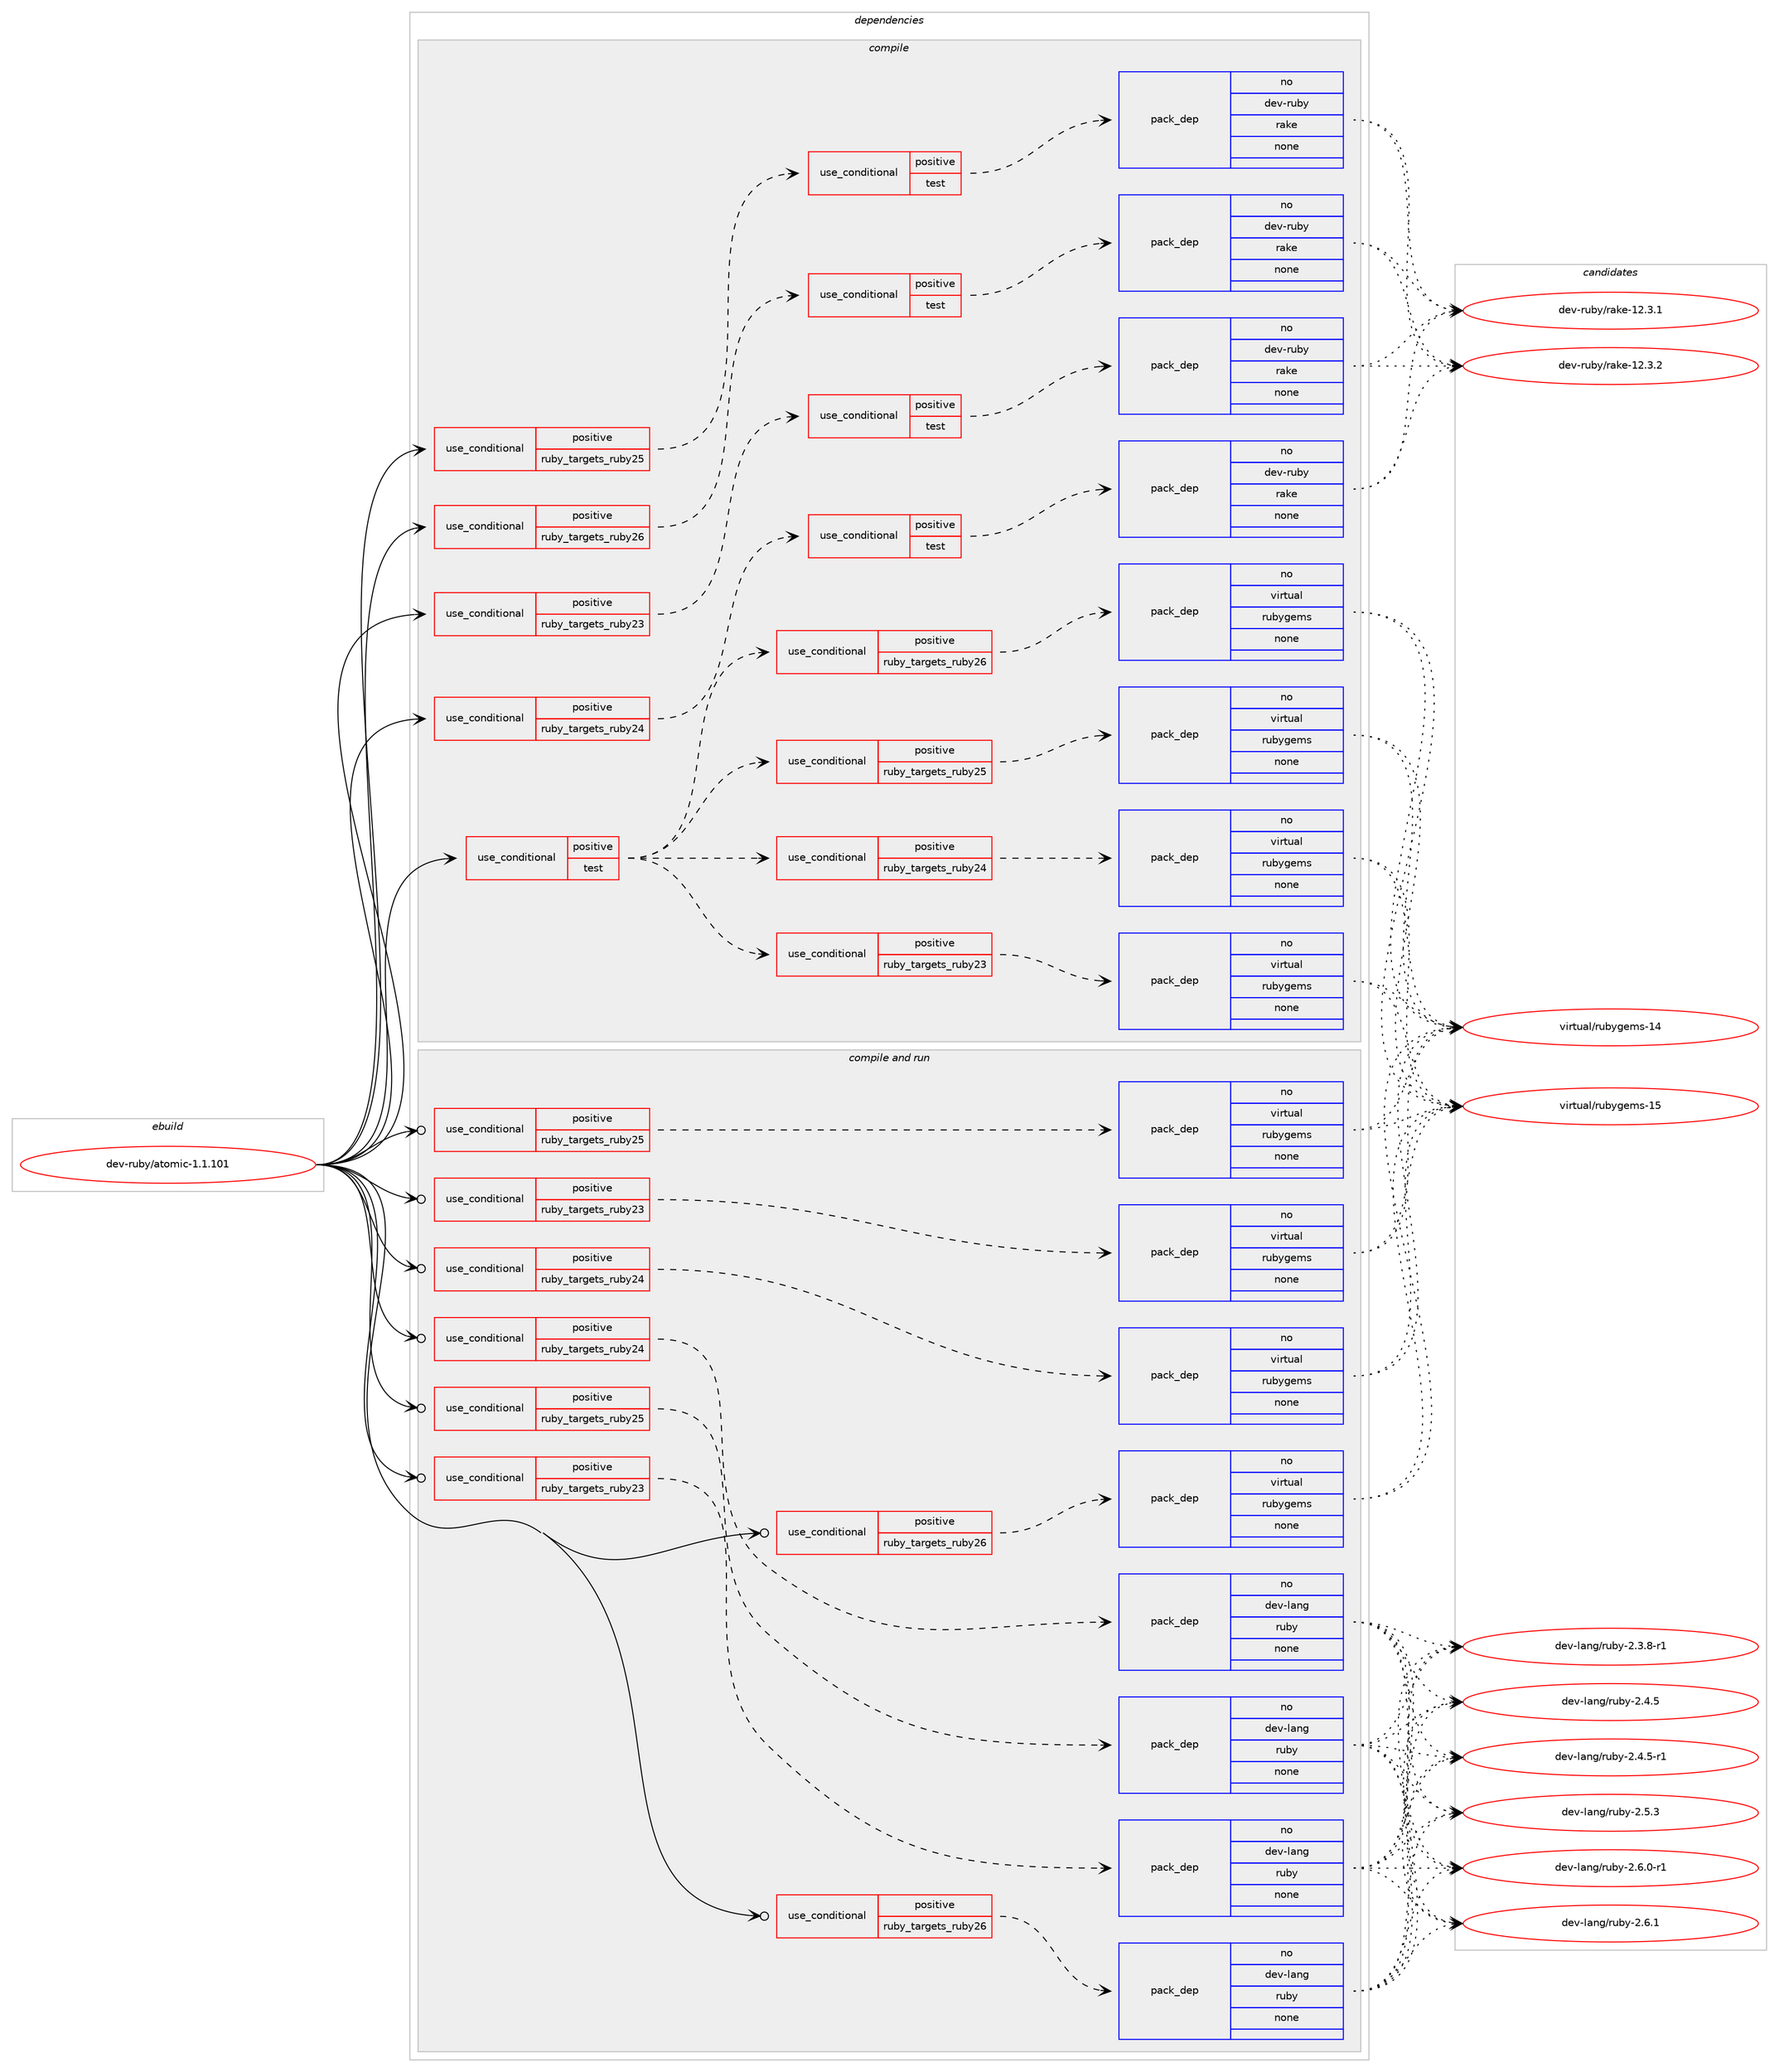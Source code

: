 digraph prolog {

# *************
# Graph options
# *************

newrank=true;
concentrate=true;
compound=true;
graph [rankdir=LR,fontname=Helvetica,fontsize=10,ranksep=1.5];#, ranksep=2.5, nodesep=0.2];
edge  [arrowhead=vee];
node  [fontname=Helvetica,fontsize=10];

# **********
# The ebuild
# **********

subgraph cluster_leftcol {
color=gray;
rank=same;
label=<<i>ebuild</i>>;
id [label="dev-ruby/atomic-1.1.101", color=red, width=4, href="../dev-ruby/atomic-1.1.101.svg"];
}

# ****************
# The dependencies
# ****************

subgraph cluster_midcol {
color=gray;
label=<<i>dependencies</i>>;
subgraph cluster_compile {
fillcolor="#eeeeee";
style=filled;
label=<<i>compile</i>>;
subgraph cond393970 {
dependency1482142 [label=<<TABLE BORDER="0" CELLBORDER="1" CELLSPACING="0" CELLPADDING="4"><TR><TD ROWSPAN="3" CELLPADDING="10">use_conditional</TD></TR><TR><TD>positive</TD></TR><TR><TD>ruby_targets_ruby23</TD></TR></TABLE>>, shape=none, color=red];
subgraph cond393971 {
dependency1482143 [label=<<TABLE BORDER="0" CELLBORDER="1" CELLSPACING="0" CELLPADDING="4"><TR><TD ROWSPAN="3" CELLPADDING="10">use_conditional</TD></TR><TR><TD>positive</TD></TR><TR><TD>test</TD></TR></TABLE>>, shape=none, color=red];
subgraph pack1064740 {
dependency1482144 [label=<<TABLE BORDER="0" CELLBORDER="1" CELLSPACING="0" CELLPADDING="4" WIDTH="220"><TR><TD ROWSPAN="6" CELLPADDING="30">pack_dep</TD></TR><TR><TD WIDTH="110">no</TD></TR><TR><TD>dev-ruby</TD></TR><TR><TD>rake</TD></TR><TR><TD>none</TD></TR><TR><TD></TD></TR></TABLE>>, shape=none, color=blue];
}
dependency1482143:e -> dependency1482144:w [weight=20,style="dashed",arrowhead="vee"];
}
dependency1482142:e -> dependency1482143:w [weight=20,style="dashed",arrowhead="vee"];
}
id:e -> dependency1482142:w [weight=20,style="solid",arrowhead="vee"];
subgraph cond393972 {
dependency1482145 [label=<<TABLE BORDER="0" CELLBORDER="1" CELLSPACING="0" CELLPADDING="4"><TR><TD ROWSPAN="3" CELLPADDING="10">use_conditional</TD></TR><TR><TD>positive</TD></TR><TR><TD>ruby_targets_ruby24</TD></TR></TABLE>>, shape=none, color=red];
subgraph cond393973 {
dependency1482146 [label=<<TABLE BORDER="0" CELLBORDER="1" CELLSPACING="0" CELLPADDING="4"><TR><TD ROWSPAN="3" CELLPADDING="10">use_conditional</TD></TR><TR><TD>positive</TD></TR><TR><TD>test</TD></TR></TABLE>>, shape=none, color=red];
subgraph pack1064741 {
dependency1482147 [label=<<TABLE BORDER="0" CELLBORDER="1" CELLSPACING="0" CELLPADDING="4" WIDTH="220"><TR><TD ROWSPAN="6" CELLPADDING="30">pack_dep</TD></TR><TR><TD WIDTH="110">no</TD></TR><TR><TD>dev-ruby</TD></TR><TR><TD>rake</TD></TR><TR><TD>none</TD></TR><TR><TD></TD></TR></TABLE>>, shape=none, color=blue];
}
dependency1482146:e -> dependency1482147:w [weight=20,style="dashed",arrowhead="vee"];
}
dependency1482145:e -> dependency1482146:w [weight=20,style="dashed",arrowhead="vee"];
}
id:e -> dependency1482145:w [weight=20,style="solid",arrowhead="vee"];
subgraph cond393974 {
dependency1482148 [label=<<TABLE BORDER="0" CELLBORDER="1" CELLSPACING="0" CELLPADDING="4"><TR><TD ROWSPAN="3" CELLPADDING="10">use_conditional</TD></TR><TR><TD>positive</TD></TR><TR><TD>ruby_targets_ruby25</TD></TR></TABLE>>, shape=none, color=red];
subgraph cond393975 {
dependency1482149 [label=<<TABLE BORDER="0" CELLBORDER="1" CELLSPACING="0" CELLPADDING="4"><TR><TD ROWSPAN="3" CELLPADDING="10">use_conditional</TD></TR><TR><TD>positive</TD></TR><TR><TD>test</TD></TR></TABLE>>, shape=none, color=red];
subgraph pack1064742 {
dependency1482150 [label=<<TABLE BORDER="0" CELLBORDER="1" CELLSPACING="0" CELLPADDING="4" WIDTH="220"><TR><TD ROWSPAN="6" CELLPADDING="30">pack_dep</TD></TR><TR><TD WIDTH="110">no</TD></TR><TR><TD>dev-ruby</TD></TR><TR><TD>rake</TD></TR><TR><TD>none</TD></TR><TR><TD></TD></TR></TABLE>>, shape=none, color=blue];
}
dependency1482149:e -> dependency1482150:w [weight=20,style="dashed",arrowhead="vee"];
}
dependency1482148:e -> dependency1482149:w [weight=20,style="dashed",arrowhead="vee"];
}
id:e -> dependency1482148:w [weight=20,style="solid",arrowhead="vee"];
subgraph cond393976 {
dependency1482151 [label=<<TABLE BORDER="0" CELLBORDER="1" CELLSPACING="0" CELLPADDING="4"><TR><TD ROWSPAN="3" CELLPADDING="10">use_conditional</TD></TR><TR><TD>positive</TD></TR><TR><TD>ruby_targets_ruby26</TD></TR></TABLE>>, shape=none, color=red];
subgraph cond393977 {
dependency1482152 [label=<<TABLE BORDER="0" CELLBORDER="1" CELLSPACING="0" CELLPADDING="4"><TR><TD ROWSPAN="3" CELLPADDING="10">use_conditional</TD></TR><TR><TD>positive</TD></TR><TR><TD>test</TD></TR></TABLE>>, shape=none, color=red];
subgraph pack1064743 {
dependency1482153 [label=<<TABLE BORDER="0" CELLBORDER="1" CELLSPACING="0" CELLPADDING="4" WIDTH="220"><TR><TD ROWSPAN="6" CELLPADDING="30">pack_dep</TD></TR><TR><TD WIDTH="110">no</TD></TR><TR><TD>dev-ruby</TD></TR><TR><TD>rake</TD></TR><TR><TD>none</TD></TR><TR><TD></TD></TR></TABLE>>, shape=none, color=blue];
}
dependency1482152:e -> dependency1482153:w [weight=20,style="dashed",arrowhead="vee"];
}
dependency1482151:e -> dependency1482152:w [weight=20,style="dashed",arrowhead="vee"];
}
id:e -> dependency1482151:w [weight=20,style="solid",arrowhead="vee"];
subgraph cond393978 {
dependency1482154 [label=<<TABLE BORDER="0" CELLBORDER="1" CELLSPACING="0" CELLPADDING="4"><TR><TD ROWSPAN="3" CELLPADDING="10">use_conditional</TD></TR><TR><TD>positive</TD></TR><TR><TD>test</TD></TR></TABLE>>, shape=none, color=red];
subgraph cond393979 {
dependency1482155 [label=<<TABLE BORDER="0" CELLBORDER="1" CELLSPACING="0" CELLPADDING="4"><TR><TD ROWSPAN="3" CELLPADDING="10">use_conditional</TD></TR><TR><TD>positive</TD></TR><TR><TD>ruby_targets_ruby23</TD></TR></TABLE>>, shape=none, color=red];
subgraph pack1064744 {
dependency1482156 [label=<<TABLE BORDER="0" CELLBORDER="1" CELLSPACING="0" CELLPADDING="4" WIDTH="220"><TR><TD ROWSPAN="6" CELLPADDING="30">pack_dep</TD></TR><TR><TD WIDTH="110">no</TD></TR><TR><TD>virtual</TD></TR><TR><TD>rubygems</TD></TR><TR><TD>none</TD></TR><TR><TD></TD></TR></TABLE>>, shape=none, color=blue];
}
dependency1482155:e -> dependency1482156:w [weight=20,style="dashed",arrowhead="vee"];
}
dependency1482154:e -> dependency1482155:w [weight=20,style="dashed",arrowhead="vee"];
subgraph cond393980 {
dependency1482157 [label=<<TABLE BORDER="0" CELLBORDER="1" CELLSPACING="0" CELLPADDING="4"><TR><TD ROWSPAN="3" CELLPADDING="10">use_conditional</TD></TR><TR><TD>positive</TD></TR><TR><TD>ruby_targets_ruby24</TD></TR></TABLE>>, shape=none, color=red];
subgraph pack1064745 {
dependency1482158 [label=<<TABLE BORDER="0" CELLBORDER="1" CELLSPACING="0" CELLPADDING="4" WIDTH="220"><TR><TD ROWSPAN="6" CELLPADDING="30">pack_dep</TD></TR><TR><TD WIDTH="110">no</TD></TR><TR><TD>virtual</TD></TR><TR><TD>rubygems</TD></TR><TR><TD>none</TD></TR><TR><TD></TD></TR></TABLE>>, shape=none, color=blue];
}
dependency1482157:e -> dependency1482158:w [weight=20,style="dashed",arrowhead="vee"];
}
dependency1482154:e -> dependency1482157:w [weight=20,style="dashed",arrowhead="vee"];
subgraph cond393981 {
dependency1482159 [label=<<TABLE BORDER="0" CELLBORDER="1" CELLSPACING="0" CELLPADDING="4"><TR><TD ROWSPAN="3" CELLPADDING="10">use_conditional</TD></TR><TR><TD>positive</TD></TR><TR><TD>ruby_targets_ruby25</TD></TR></TABLE>>, shape=none, color=red];
subgraph pack1064746 {
dependency1482160 [label=<<TABLE BORDER="0" CELLBORDER="1" CELLSPACING="0" CELLPADDING="4" WIDTH="220"><TR><TD ROWSPAN="6" CELLPADDING="30">pack_dep</TD></TR><TR><TD WIDTH="110">no</TD></TR><TR><TD>virtual</TD></TR><TR><TD>rubygems</TD></TR><TR><TD>none</TD></TR><TR><TD></TD></TR></TABLE>>, shape=none, color=blue];
}
dependency1482159:e -> dependency1482160:w [weight=20,style="dashed",arrowhead="vee"];
}
dependency1482154:e -> dependency1482159:w [weight=20,style="dashed",arrowhead="vee"];
subgraph cond393982 {
dependency1482161 [label=<<TABLE BORDER="0" CELLBORDER="1" CELLSPACING="0" CELLPADDING="4"><TR><TD ROWSPAN="3" CELLPADDING="10">use_conditional</TD></TR><TR><TD>positive</TD></TR><TR><TD>ruby_targets_ruby26</TD></TR></TABLE>>, shape=none, color=red];
subgraph pack1064747 {
dependency1482162 [label=<<TABLE BORDER="0" CELLBORDER="1" CELLSPACING="0" CELLPADDING="4" WIDTH="220"><TR><TD ROWSPAN="6" CELLPADDING="30">pack_dep</TD></TR><TR><TD WIDTH="110">no</TD></TR><TR><TD>virtual</TD></TR><TR><TD>rubygems</TD></TR><TR><TD>none</TD></TR><TR><TD></TD></TR></TABLE>>, shape=none, color=blue];
}
dependency1482161:e -> dependency1482162:w [weight=20,style="dashed",arrowhead="vee"];
}
dependency1482154:e -> dependency1482161:w [weight=20,style="dashed",arrowhead="vee"];
}
id:e -> dependency1482154:w [weight=20,style="solid",arrowhead="vee"];
}
subgraph cluster_compileandrun {
fillcolor="#eeeeee";
style=filled;
label=<<i>compile and run</i>>;
subgraph cond393983 {
dependency1482163 [label=<<TABLE BORDER="0" CELLBORDER="1" CELLSPACING="0" CELLPADDING="4"><TR><TD ROWSPAN="3" CELLPADDING="10">use_conditional</TD></TR><TR><TD>positive</TD></TR><TR><TD>ruby_targets_ruby23</TD></TR></TABLE>>, shape=none, color=red];
subgraph pack1064748 {
dependency1482164 [label=<<TABLE BORDER="0" CELLBORDER="1" CELLSPACING="0" CELLPADDING="4" WIDTH="220"><TR><TD ROWSPAN="6" CELLPADDING="30">pack_dep</TD></TR><TR><TD WIDTH="110">no</TD></TR><TR><TD>dev-lang</TD></TR><TR><TD>ruby</TD></TR><TR><TD>none</TD></TR><TR><TD></TD></TR></TABLE>>, shape=none, color=blue];
}
dependency1482163:e -> dependency1482164:w [weight=20,style="dashed",arrowhead="vee"];
}
id:e -> dependency1482163:w [weight=20,style="solid",arrowhead="odotvee"];
subgraph cond393984 {
dependency1482165 [label=<<TABLE BORDER="0" CELLBORDER="1" CELLSPACING="0" CELLPADDING="4"><TR><TD ROWSPAN="3" CELLPADDING="10">use_conditional</TD></TR><TR><TD>positive</TD></TR><TR><TD>ruby_targets_ruby23</TD></TR></TABLE>>, shape=none, color=red];
subgraph pack1064749 {
dependency1482166 [label=<<TABLE BORDER="0" CELLBORDER="1" CELLSPACING="0" CELLPADDING="4" WIDTH="220"><TR><TD ROWSPAN="6" CELLPADDING="30">pack_dep</TD></TR><TR><TD WIDTH="110">no</TD></TR><TR><TD>virtual</TD></TR><TR><TD>rubygems</TD></TR><TR><TD>none</TD></TR><TR><TD></TD></TR></TABLE>>, shape=none, color=blue];
}
dependency1482165:e -> dependency1482166:w [weight=20,style="dashed",arrowhead="vee"];
}
id:e -> dependency1482165:w [weight=20,style="solid",arrowhead="odotvee"];
subgraph cond393985 {
dependency1482167 [label=<<TABLE BORDER="0" CELLBORDER="1" CELLSPACING="0" CELLPADDING="4"><TR><TD ROWSPAN="3" CELLPADDING="10">use_conditional</TD></TR><TR><TD>positive</TD></TR><TR><TD>ruby_targets_ruby24</TD></TR></TABLE>>, shape=none, color=red];
subgraph pack1064750 {
dependency1482168 [label=<<TABLE BORDER="0" CELLBORDER="1" CELLSPACING="0" CELLPADDING="4" WIDTH="220"><TR><TD ROWSPAN="6" CELLPADDING="30">pack_dep</TD></TR><TR><TD WIDTH="110">no</TD></TR><TR><TD>dev-lang</TD></TR><TR><TD>ruby</TD></TR><TR><TD>none</TD></TR><TR><TD></TD></TR></TABLE>>, shape=none, color=blue];
}
dependency1482167:e -> dependency1482168:w [weight=20,style="dashed",arrowhead="vee"];
}
id:e -> dependency1482167:w [weight=20,style="solid",arrowhead="odotvee"];
subgraph cond393986 {
dependency1482169 [label=<<TABLE BORDER="0" CELLBORDER="1" CELLSPACING="0" CELLPADDING="4"><TR><TD ROWSPAN="3" CELLPADDING="10">use_conditional</TD></TR><TR><TD>positive</TD></TR><TR><TD>ruby_targets_ruby24</TD></TR></TABLE>>, shape=none, color=red];
subgraph pack1064751 {
dependency1482170 [label=<<TABLE BORDER="0" CELLBORDER="1" CELLSPACING="0" CELLPADDING="4" WIDTH="220"><TR><TD ROWSPAN="6" CELLPADDING="30">pack_dep</TD></TR><TR><TD WIDTH="110">no</TD></TR><TR><TD>virtual</TD></TR><TR><TD>rubygems</TD></TR><TR><TD>none</TD></TR><TR><TD></TD></TR></TABLE>>, shape=none, color=blue];
}
dependency1482169:e -> dependency1482170:w [weight=20,style="dashed",arrowhead="vee"];
}
id:e -> dependency1482169:w [weight=20,style="solid",arrowhead="odotvee"];
subgraph cond393987 {
dependency1482171 [label=<<TABLE BORDER="0" CELLBORDER="1" CELLSPACING="0" CELLPADDING="4"><TR><TD ROWSPAN="3" CELLPADDING="10">use_conditional</TD></TR><TR><TD>positive</TD></TR><TR><TD>ruby_targets_ruby25</TD></TR></TABLE>>, shape=none, color=red];
subgraph pack1064752 {
dependency1482172 [label=<<TABLE BORDER="0" CELLBORDER="1" CELLSPACING="0" CELLPADDING="4" WIDTH="220"><TR><TD ROWSPAN="6" CELLPADDING="30">pack_dep</TD></TR><TR><TD WIDTH="110">no</TD></TR><TR><TD>dev-lang</TD></TR><TR><TD>ruby</TD></TR><TR><TD>none</TD></TR><TR><TD></TD></TR></TABLE>>, shape=none, color=blue];
}
dependency1482171:e -> dependency1482172:w [weight=20,style="dashed",arrowhead="vee"];
}
id:e -> dependency1482171:w [weight=20,style="solid",arrowhead="odotvee"];
subgraph cond393988 {
dependency1482173 [label=<<TABLE BORDER="0" CELLBORDER="1" CELLSPACING="0" CELLPADDING="4"><TR><TD ROWSPAN="3" CELLPADDING="10">use_conditional</TD></TR><TR><TD>positive</TD></TR><TR><TD>ruby_targets_ruby25</TD></TR></TABLE>>, shape=none, color=red];
subgraph pack1064753 {
dependency1482174 [label=<<TABLE BORDER="0" CELLBORDER="1" CELLSPACING="0" CELLPADDING="4" WIDTH="220"><TR><TD ROWSPAN="6" CELLPADDING="30">pack_dep</TD></TR><TR><TD WIDTH="110">no</TD></TR><TR><TD>virtual</TD></TR><TR><TD>rubygems</TD></TR><TR><TD>none</TD></TR><TR><TD></TD></TR></TABLE>>, shape=none, color=blue];
}
dependency1482173:e -> dependency1482174:w [weight=20,style="dashed",arrowhead="vee"];
}
id:e -> dependency1482173:w [weight=20,style="solid",arrowhead="odotvee"];
subgraph cond393989 {
dependency1482175 [label=<<TABLE BORDER="0" CELLBORDER="1" CELLSPACING="0" CELLPADDING="4"><TR><TD ROWSPAN="3" CELLPADDING="10">use_conditional</TD></TR><TR><TD>positive</TD></TR><TR><TD>ruby_targets_ruby26</TD></TR></TABLE>>, shape=none, color=red];
subgraph pack1064754 {
dependency1482176 [label=<<TABLE BORDER="0" CELLBORDER="1" CELLSPACING="0" CELLPADDING="4" WIDTH="220"><TR><TD ROWSPAN="6" CELLPADDING="30">pack_dep</TD></TR><TR><TD WIDTH="110">no</TD></TR><TR><TD>dev-lang</TD></TR><TR><TD>ruby</TD></TR><TR><TD>none</TD></TR><TR><TD></TD></TR></TABLE>>, shape=none, color=blue];
}
dependency1482175:e -> dependency1482176:w [weight=20,style="dashed",arrowhead="vee"];
}
id:e -> dependency1482175:w [weight=20,style="solid",arrowhead="odotvee"];
subgraph cond393990 {
dependency1482177 [label=<<TABLE BORDER="0" CELLBORDER="1" CELLSPACING="0" CELLPADDING="4"><TR><TD ROWSPAN="3" CELLPADDING="10">use_conditional</TD></TR><TR><TD>positive</TD></TR><TR><TD>ruby_targets_ruby26</TD></TR></TABLE>>, shape=none, color=red];
subgraph pack1064755 {
dependency1482178 [label=<<TABLE BORDER="0" CELLBORDER="1" CELLSPACING="0" CELLPADDING="4" WIDTH="220"><TR><TD ROWSPAN="6" CELLPADDING="30">pack_dep</TD></TR><TR><TD WIDTH="110">no</TD></TR><TR><TD>virtual</TD></TR><TR><TD>rubygems</TD></TR><TR><TD>none</TD></TR><TR><TD></TD></TR></TABLE>>, shape=none, color=blue];
}
dependency1482177:e -> dependency1482178:w [weight=20,style="dashed",arrowhead="vee"];
}
id:e -> dependency1482177:w [weight=20,style="solid",arrowhead="odotvee"];
}
subgraph cluster_run {
fillcolor="#eeeeee";
style=filled;
label=<<i>run</i>>;
}
}

# **************
# The candidates
# **************

subgraph cluster_choices {
rank=same;
color=gray;
label=<<i>candidates</i>>;

subgraph choice1064740 {
color=black;
nodesep=1;
choice1001011184511411798121471149710710145495046514649 [label="dev-ruby/rake-12.3.1", color=red, width=4,href="../dev-ruby/rake-12.3.1.svg"];
choice1001011184511411798121471149710710145495046514650 [label="dev-ruby/rake-12.3.2", color=red, width=4,href="../dev-ruby/rake-12.3.2.svg"];
dependency1482144:e -> choice1001011184511411798121471149710710145495046514649:w [style=dotted,weight="100"];
dependency1482144:e -> choice1001011184511411798121471149710710145495046514650:w [style=dotted,weight="100"];
}
subgraph choice1064741 {
color=black;
nodesep=1;
choice1001011184511411798121471149710710145495046514649 [label="dev-ruby/rake-12.3.1", color=red, width=4,href="../dev-ruby/rake-12.3.1.svg"];
choice1001011184511411798121471149710710145495046514650 [label="dev-ruby/rake-12.3.2", color=red, width=4,href="../dev-ruby/rake-12.3.2.svg"];
dependency1482147:e -> choice1001011184511411798121471149710710145495046514649:w [style=dotted,weight="100"];
dependency1482147:e -> choice1001011184511411798121471149710710145495046514650:w [style=dotted,weight="100"];
}
subgraph choice1064742 {
color=black;
nodesep=1;
choice1001011184511411798121471149710710145495046514649 [label="dev-ruby/rake-12.3.1", color=red, width=4,href="../dev-ruby/rake-12.3.1.svg"];
choice1001011184511411798121471149710710145495046514650 [label="dev-ruby/rake-12.3.2", color=red, width=4,href="../dev-ruby/rake-12.3.2.svg"];
dependency1482150:e -> choice1001011184511411798121471149710710145495046514649:w [style=dotted,weight="100"];
dependency1482150:e -> choice1001011184511411798121471149710710145495046514650:w [style=dotted,weight="100"];
}
subgraph choice1064743 {
color=black;
nodesep=1;
choice1001011184511411798121471149710710145495046514649 [label="dev-ruby/rake-12.3.1", color=red, width=4,href="../dev-ruby/rake-12.3.1.svg"];
choice1001011184511411798121471149710710145495046514650 [label="dev-ruby/rake-12.3.2", color=red, width=4,href="../dev-ruby/rake-12.3.2.svg"];
dependency1482153:e -> choice1001011184511411798121471149710710145495046514649:w [style=dotted,weight="100"];
dependency1482153:e -> choice1001011184511411798121471149710710145495046514650:w [style=dotted,weight="100"];
}
subgraph choice1064744 {
color=black;
nodesep=1;
choice118105114116117971084711411798121103101109115454952 [label="virtual/rubygems-14", color=red, width=4,href="../virtual/rubygems-14.svg"];
choice118105114116117971084711411798121103101109115454953 [label="virtual/rubygems-15", color=red, width=4,href="../virtual/rubygems-15.svg"];
dependency1482156:e -> choice118105114116117971084711411798121103101109115454952:w [style=dotted,weight="100"];
dependency1482156:e -> choice118105114116117971084711411798121103101109115454953:w [style=dotted,weight="100"];
}
subgraph choice1064745 {
color=black;
nodesep=1;
choice118105114116117971084711411798121103101109115454952 [label="virtual/rubygems-14", color=red, width=4,href="../virtual/rubygems-14.svg"];
choice118105114116117971084711411798121103101109115454953 [label="virtual/rubygems-15", color=red, width=4,href="../virtual/rubygems-15.svg"];
dependency1482158:e -> choice118105114116117971084711411798121103101109115454952:w [style=dotted,weight="100"];
dependency1482158:e -> choice118105114116117971084711411798121103101109115454953:w [style=dotted,weight="100"];
}
subgraph choice1064746 {
color=black;
nodesep=1;
choice118105114116117971084711411798121103101109115454952 [label="virtual/rubygems-14", color=red, width=4,href="../virtual/rubygems-14.svg"];
choice118105114116117971084711411798121103101109115454953 [label="virtual/rubygems-15", color=red, width=4,href="../virtual/rubygems-15.svg"];
dependency1482160:e -> choice118105114116117971084711411798121103101109115454952:w [style=dotted,weight="100"];
dependency1482160:e -> choice118105114116117971084711411798121103101109115454953:w [style=dotted,weight="100"];
}
subgraph choice1064747 {
color=black;
nodesep=1;
choice118105114116117971084711411798121103101109115454952 [label="virtual/rubygems-14", color=red, width=4,href="../virtual/rubygems-14.svg"];
choice118105114116117971084711411798121103101109115454953 [label="virtual/rubygems-15", color=red, width=4,href="../virtual/rubygems-15.svg"];
dependency1482162:e -> choice118105114116117971084711411798121103101109115454952:w [style=dotted,weight="100"];
dependency1482162:e -> choice118105114116117971084711411798121103101109115454953:w [style=dotted,weight="100"];
}
subgraph choice1064748 {
color=black;
nodesep=1;
choice100101118451089711010347114117981214550465146564511449 [label="dev-lang/ruby-2.3.8-r1", color=red, width=4,href="../dev-lang/ruby-2.3.8-r1.svg"];
choice10010111845108971101034711411798121455046524653 [label="dev-lang/ruby-2.4.5", color=red, width=4,href="../dev-lang/ruby-2.4.5.svg"];
choice100101118451089711010347114117981214550465246534511449 [label="dev-lang/ruby-2.4.5-r1", color=red, width=4,href="../dev-lang/ruby-2.4.5-r1.svg"];
choice10010111845108971101034711411798121455046534651 [label="dev-lang/ruby-2.5.3", color=red, width=4,href="../dev-lang/ruby-2.5.3.svg"];
choice100101118451089711010347114117981214550465446484511449 [label="dev-lang/ruby-2.6.0-r1", color=red, width=4,href="../dev-lang/ruby-2.6.0-r1.svg"];
choice10010111845108971101034711411798121455046544649 [label="dev-lang/ruby-2.6.1", color=red, width=4,href="../dev-lang/ruby-2.6.1.svg"];
dependency1482164:e -> choice100101118451089711010347114117981214550465146564511449:w [style=dotted,weight="100"];
dependency1482164:e -> choice10010111845108971101034711411798121455046524653:w [style=dotted,weight="100"];
dependency1482164:e -> choice100101118451089711010347114117981214550465246534511449:w [style=dotted,weight="100"];
dependency1482164:e -> choice10010111845108971101034711411798121455046534651:w [style=dotted,weight="100"];
dependency1482164:e -> choice100101118451089711010347114117981214550465446484511449:w [style=dotted,weight="100"];
dependency1482164:e -> choice10010111845108971101034711411798121455046544649:w [style=dotted,weight="100"];
}
subgraph choice1064749 {
color=black;
nodesep=1;
choice118105114116117971084711411798121103101109115454952 [label="virtual/rubygems-14", color=red, width=4,href="../virtual/rubygems-14.svg"];
choice118105114116117971084711411798121103101109115454953 [label="virtual/rubygems-15", color=red, width=4,href="../virtual/rubygems-15.svg"];
dependency1482166:e -> choice118105114116117971084711411798121103101109115454952:w [style=dotted,weight="100"];
dependency1482166:e -> choice118105114116117971084711411798121103101109115454953:w [style=dotted,weight="100"];
}
subgraph choice1064750 {
color=black;
nodesep=1;
choice100101118451089711010347114117981214550465146564511449 [label="dev-lang/ruby-2.3.8-r1", color=red, width=4,href="../dev-lang/ruby-2.3.8-r1.svg"];
choice10010111845108971101034711411798121455046524653 [label="dev-lang/ruby-2.4.5", color=red, width=4,href="../dev-lang/ruby-2.4.5.svg"];
choice100101118451089711010347114117981214550465246534511449 [label="dev-lang/ruby-2.4.5-r1", color=red, width=4,href="../dev-lang/ruby-2.4.5-r1.svg"];
choice10010111845108971101034711411798121455046534651 [label="dev-lang/ruby-2.5.3", color=red, width=4,href="../dev-lang/ruby-2.5.3.svg"];
choice100101118451089711010347114117981214550465446484511449 [label="dev-lang/ruby-2.6.0-r1", color=red, width=4,href="../dev-lang/ruby-2.6.0-r1.svg"];
choice10010111845108971101034711411798121455046544649 [label="dev-lang/ruby-2.6.1", color=red, width=4,href="../dev-lang/ruby-2.6.1.svg"];
dependency1482168:e -> choice100101118451089711010347114117981214550465146564511449:w [style=dotted,weight="100"];
dependency1482168:e -> choice10010111845108971101034711411798121455046524653:w [style=dotted,weight="100"];
dependency1482168:e -> choice100101118451089711010347114117981214550465246534511449:w [style=dotted,weight="100"];
dependency1482168:e -> choice10010111845108971101034711411798121455046534651:w [style=dotted,weight="100"];
dependency1482168:e -> choice100101118451089711010347114117981214550465446484511449:w [style=dotted,weight="100"];
dependency1482168:e -> choice10010111845108971101034711411798121455046544649:w [style=dotted,weight="100"];
}
subgraph choice1064751 {
color=black;
nodesep=1;
choice118105114116117971084711411798121103101109115454952 [label="virtual/rubygems-14", color=red, width=4,href="../virtual/rubygems-14.svg"];
choice118105114116117971084711411798121103101109115454953 [label="virtual/rubygems-15", color=red, width=4,href="../virtual/rubygems-15.svg"];
dependency1482170:e -> choice118105114116117971084711411798121103101109115454952:w [style=dotted,weight="100"];
dependency1482170:e -> choice118105114116117971084711411798121103101109115454953:w [style=dotted,weight="100"];
}
subgraph choice1064752 {
color=black;
nodesep=1;
choice100101118451089711010347114117981214550465146564511449 [label="dev-lang/ruby-2.3.8-r1", color=red, width=4,href="../dev-lang/ruby-2.3.8-r1.svg"];
choice10010111845108971101034711411798121455046524653 [label="dev-lang/ruby-2.4.5", color=red, width=4,href="../dev-lang/ruby-2.4.5.svg"];
choice100101118451089711010347114117981214550465246534511449 [label="dev-lang/ruby-2.4.5-r1", color=red, width=4,href="../dev-lang/ruby-2.4.5-r1.svg"];
choice10010111845108971101034711411798121455046534651 [label="dev-lang/ruby-2.5.3", color=red, width=4,href="../dev-lang/ruby-2.5.3.svg"];
choice100101118451089711010347114117981214550465446484511449 [label="dev-lang/ruby-2.6.0-r1", color=red, width=4,href="../dev-lang/ruby-2.6.0-r1.svg"];
choice10010111845108971101034711411798121455046544649 [label="dev-lang/ruby-2.6.1", color=red, width=4,href="../dev-lang/ruby-2.6.1.svg"];
dependency1482172:e -> choice100101118451089711010347114117981214550465146564511449:w [style=dotted,weight="100"];
dependency1482172:e -> choice10010111845108971101034711411798121455046524653:w [style=dotted,weight="100"];
dependency1482172:e -> choice100101118451089711010347114117981214550465246534511449:w [style=dotted,weight="100"];
dependency1482172:e -> choice10010111845108971101034711411798121455046534651:w [style=dotted,weight="100"];
dependency1482172:e -> choice100101118451089711010347114117981214550465446484511449:w [style=dotted,weight="100"];
dependency1482172:e -> choice10010111845108971101034711411798121455046544649:w [style=dotted,weight="100"];
}
subgraph choice1064753 {
color=black;
nodesep=1;
choice118105114116117971084711411798121103101109115454952 [label="virtual/rubygems-14", color=red, width=4,href="../virtual/rubygems-14.svg"];
choice118105114116117971084711411798121103101109115454953 [label="virtual/rubygems-15", color=red, width=4,href="../virtual/rubygems-15.svg"];
dependency1482174:e -> choice118105114116117971084711411798121103101109115454952:w [style=dotted,weight="100"];
dependency1482174:e -> choice118105114116117971084711411798121103101109115454953:w [style=dotted,weight="100"];
}
subgraph choice1064754 {
color=black;
nodesep=1;
choice100101118451089711010347114117981214550465146564511449 [label="dev-lang/ruby-2.3.8-r1", color=red, width=4,href="../dev-lang/ruby-2.3.8-r1.svg"];
choice10010111845108971101034711411798121455046524653 [label="dev-lang/ruby-2.4.5", color=red, width=4,href="../dev-lang/ruby-2.4.5.svg"];
choice100101118451089711010347114117981214550465246534511449 [label="dev-lang/ruby-2.4.5-r1", color=red, width=4,href="../dev-lang/ruby-2.4.5-r1.svg"];
choice10010111845108971101034711411798121455046534651 [label="dev-lang/ruby-2.5.3", color=red, width=4,href="../dev-lang/ruby-2.5.3.svg"];
choice100101118451089711010347114117981214550465446484511449 [label="dev-lang/ruby-2.6.0-r1", color=red, width=4,href="../dev-lang/ruby-2.6.0-r1.svg"];
choice10010111845108971101034711411798121455046544649 [label="dev-lang/ruby-2.6.1", color=red, width=4,href="../dev-lang/ruby-2.6.1.svg"];
dependency1482176:e -> choice100101118451089711010347114117981214550465146564511449:w [style=dotted,weight="100"];
dependency1482176:e -> choice10010111845108971101034711411798121455046524653:w [style=dotted,weight="100"];
dependency1482176:e -> choice100101118451089711010347114117981214550465246534511449:w [style=dotted,weight="100"];
dependency1482176:e -> choice10010111845108971101034711411798121455046534651:w [style=dotted,weight="100"];
dependency1482176:e -> choice100101118451089711010347114117981214550465446484511449:w [style=dotted,weight="100"];
dependency1482176:e -> choice10010111845108971101034711411798121455046544649:w [style=dotted,weight="100"];
}
subgraph choice1064755 {
color=black;
nodesep=1;
choice118105114116117971084711411798121103101109115454952 [label="virtual/rubygems-14", color=red, width=4,href="../virtual/rubygems-14.svg"];
choice118105114116117971084711411798121103101109115454953 [label="virtual/rubygems-15", color=red, width=4,href="../virtual/rubygems-15.svg"];
dependency1482178:e -> choice118105114116117971084711411798121103101109115454952:w [style=dotted,weight="100"];
dependency1482178:e -> choice118105114116117971084711411798121103101109115454953:w [style=dotted,weight="100"];
}
}

}

